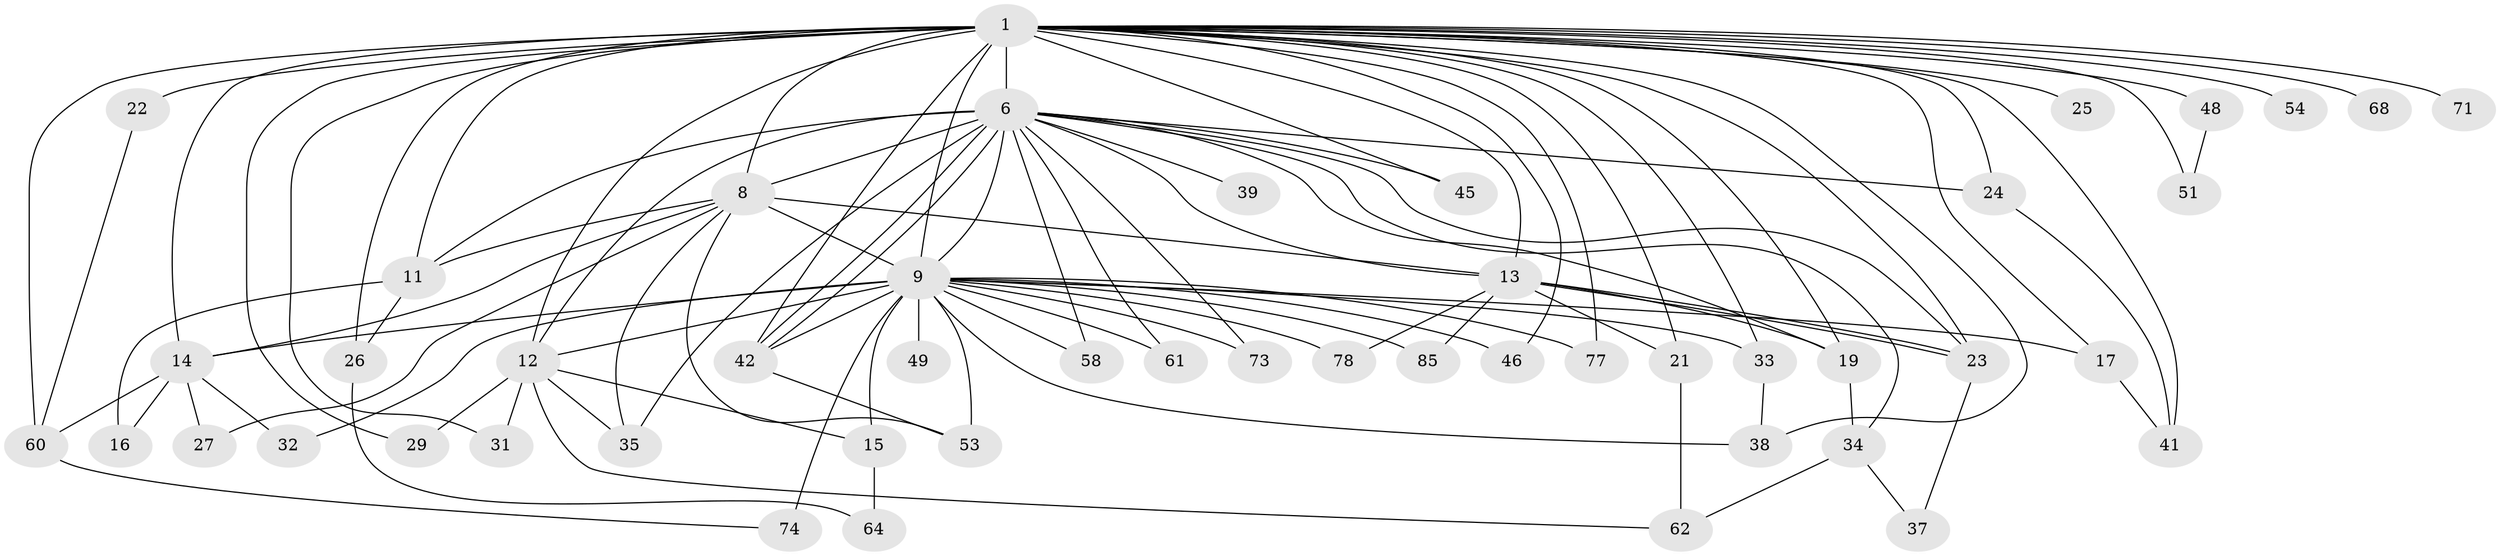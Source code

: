 // original degree distribution, {15: 0.020202020202020204, 23: 0.010101010101010102, 17: 0.010101010101010102, 21: 0.010101010101010102, 18: 0.020202020202020204, 24: 0.010101010101010102, 16: 0.010101010101010102, 29: 0.010101010101010102, 6: 0.010101010101010102, 8: 0.020202020202020204, 11: 0.010101010101010102, 3: 0.1717171717171717, 2: 0.5454545454545454, 4: 0.12121212121212122, 5: 0.020202020202020204}
// Generated by graph-tools (version 1.1) at 2025/14/03/09/25 04:14:13]
// undirected, 49 vertices, 103 edges
graph export_dot {
graph [start="1"]
  node [color=gray90,style=filled];
  1 [super="+52+2"];
  6 [super="+67+76+7"];
  8;
  9 [super="+65+10+30"];
  11;
  12 [super="+72+95+82+20"];
  13 [super="+63"];
  14 [super="+28+36"];
  15;
  16;
  17;
  19 [super="+86"];
  21;
  22;
  23;
  24;
  25;
  26;
  27;
  29;
  31;
  32;
  33;
  34;
  35;
  37;
  38 [super="+56"];
  39;
  41 [super="+98"];
  42 [super="+75+66"];
  45;
  46;
  48;
  49;
  51;
  53 [super="+57"];
  54;
  58;
  60;
  61;
  62;
  64;
  68;
  71;
  73;
  74 [super="+99"];
  77;
  78;
  85;
  1 -- 6 [weight=14];
  1 -- 8 [weight=5];
  1 -- 9 [weight=14];
  1 -- 12 [weight=2];
  1 -- 19;
  1 -- 31 [weight=2];
  1 -- 46;
  1 -- 13 [weight=3];
  1 -- 23;
  1 -- 68 [weight=2];
  1 -- 71 [weight=2];
  1 -- 11;
  1 -- 14;
  1 -- 77;
  1 -- 17;
  1 -- 21;
  1 -- 22 [weight=2];
  1 -- 24;
  1 -- 25;
  1 -- 26 [weight=2];
  1 -- 29 [weight=3];
  1 -- 33 [weight=2];
  1 -- 38;
  1 -- 41;
  1 -- 42;
  1 -- 45;
  1 -- 48 [weight=3];
  1 -- 51;
  1 -- 54 [weight=2];
  1 -- 60;
  6 -- 8 [weight=2];
  6 -- 9 [weight=6];
  6 -- 11 [weight=2];
  6 -- 24 [weight=2];
  6 -- 39 [weight=2];
  6 -- 42;
  6 -- 42;
  6 -- 12;
  6 -- 73;
  6 -- 13;
  6 -- 19;
  6 -- 23;
  6 -- 34;
  6 -- 35;
  6 -- 45;
  6 -- 58;
  6 -- 61;
  8 -- 9 [weight=4];
  8 -- 11;
  8 -- 13;
  8 -- 14 [weight=2];
  8 -- 27;
  8 -- 35;
  8 -- 53;
  9 -- 15;
  9 -- 38 [weight=2];
  9 -- 61;
  9 -- 12 [weight=2];
  9 -- 78;
  9 -- 73;
  9 -- 74 [weight=2];
  9 -- 77;
  9 -- 14;
  9 -- 17;
  9 -- 85;
  9 -- 32;
  9 -- 33;
  9 -- 42;
  9 -- 49;
  9 -- 53 [weight=2];
  9 -- 58;
  9 -- 46;
  11 -- 16;
  11 -- 26;
  12 -- 15;
  12 -- 31;
  12 -- 62;
  12 -- 29;
  12 -- 35;
  13 -- 21;
  13 -- 23;
  13 -- 23;
  13 -- 78;
  13 -- 85;
  13 -- 19;
  14 -- 16;
  14 -- 27;
  14 -- 32;
  14 -- 60;
  15 -- 64;
  17 -- 41;
  19 -- 34;
  21 -- 62;
  22 -- 60;
  23 -- 37;
  24 -- 41;
  26 -- 64;
  33 -- 38;
  34 -- 37;
  34 -- 62;
  42 -- 53;
  48 -- 51;
  60 -- 74;
}
